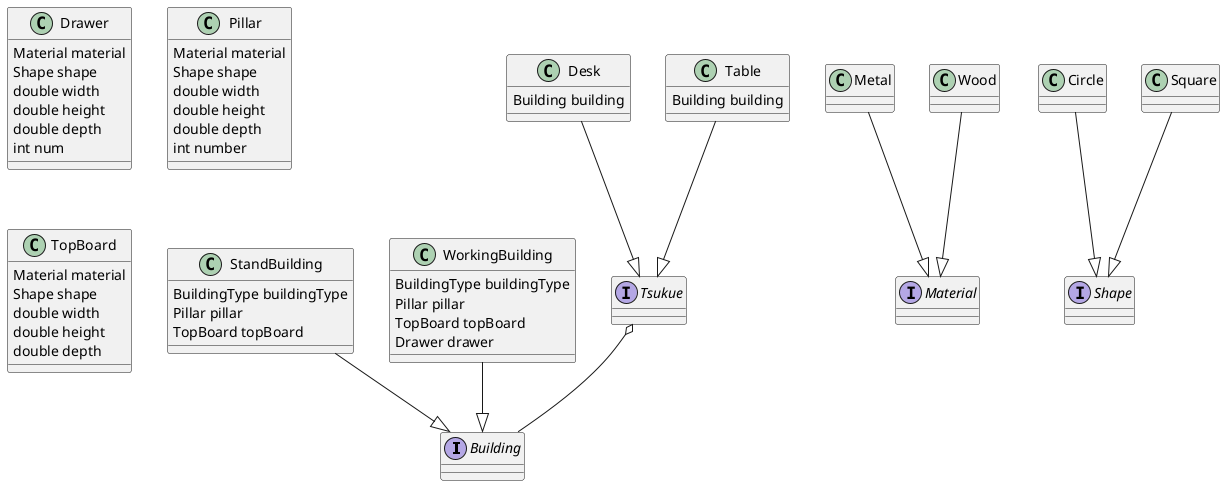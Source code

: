 @startuml

interface Building
interface Material
interface Shape
class Circle
class Drawer {
  Material material
  Shape shape
  double width
  double height
  double depth
  int num
}
class Metal
class Pillar {
  Material material
  Shape shape
  double width
  double height
  double depth
  int number
}
class Square
class StandBuilding {
  BuildingType buildingType
  Pillar pillar
  TopBoard topBoard
}
class TopBoard {
  Material material
  Shape shape
  double width
  double height
  double depth
}
class Wood
class WorkingBuilding {
  BuildingType buildingType
  Pillar pillar
  TopBoard topBoard
  Drawer drawer
}
interface Tsukue
class Desk {
  Building building
}
class Table {
  Building building
}

Metal --|> Material
Wood --|> Material
Circle --|> Shape
Square --|> Shape
StandBuilding --|> Building
WorkingBuilding --|> Building
Desk --|> Tsukue
Table --|> Tsukue
Tsukue o-- Building

@enduml
